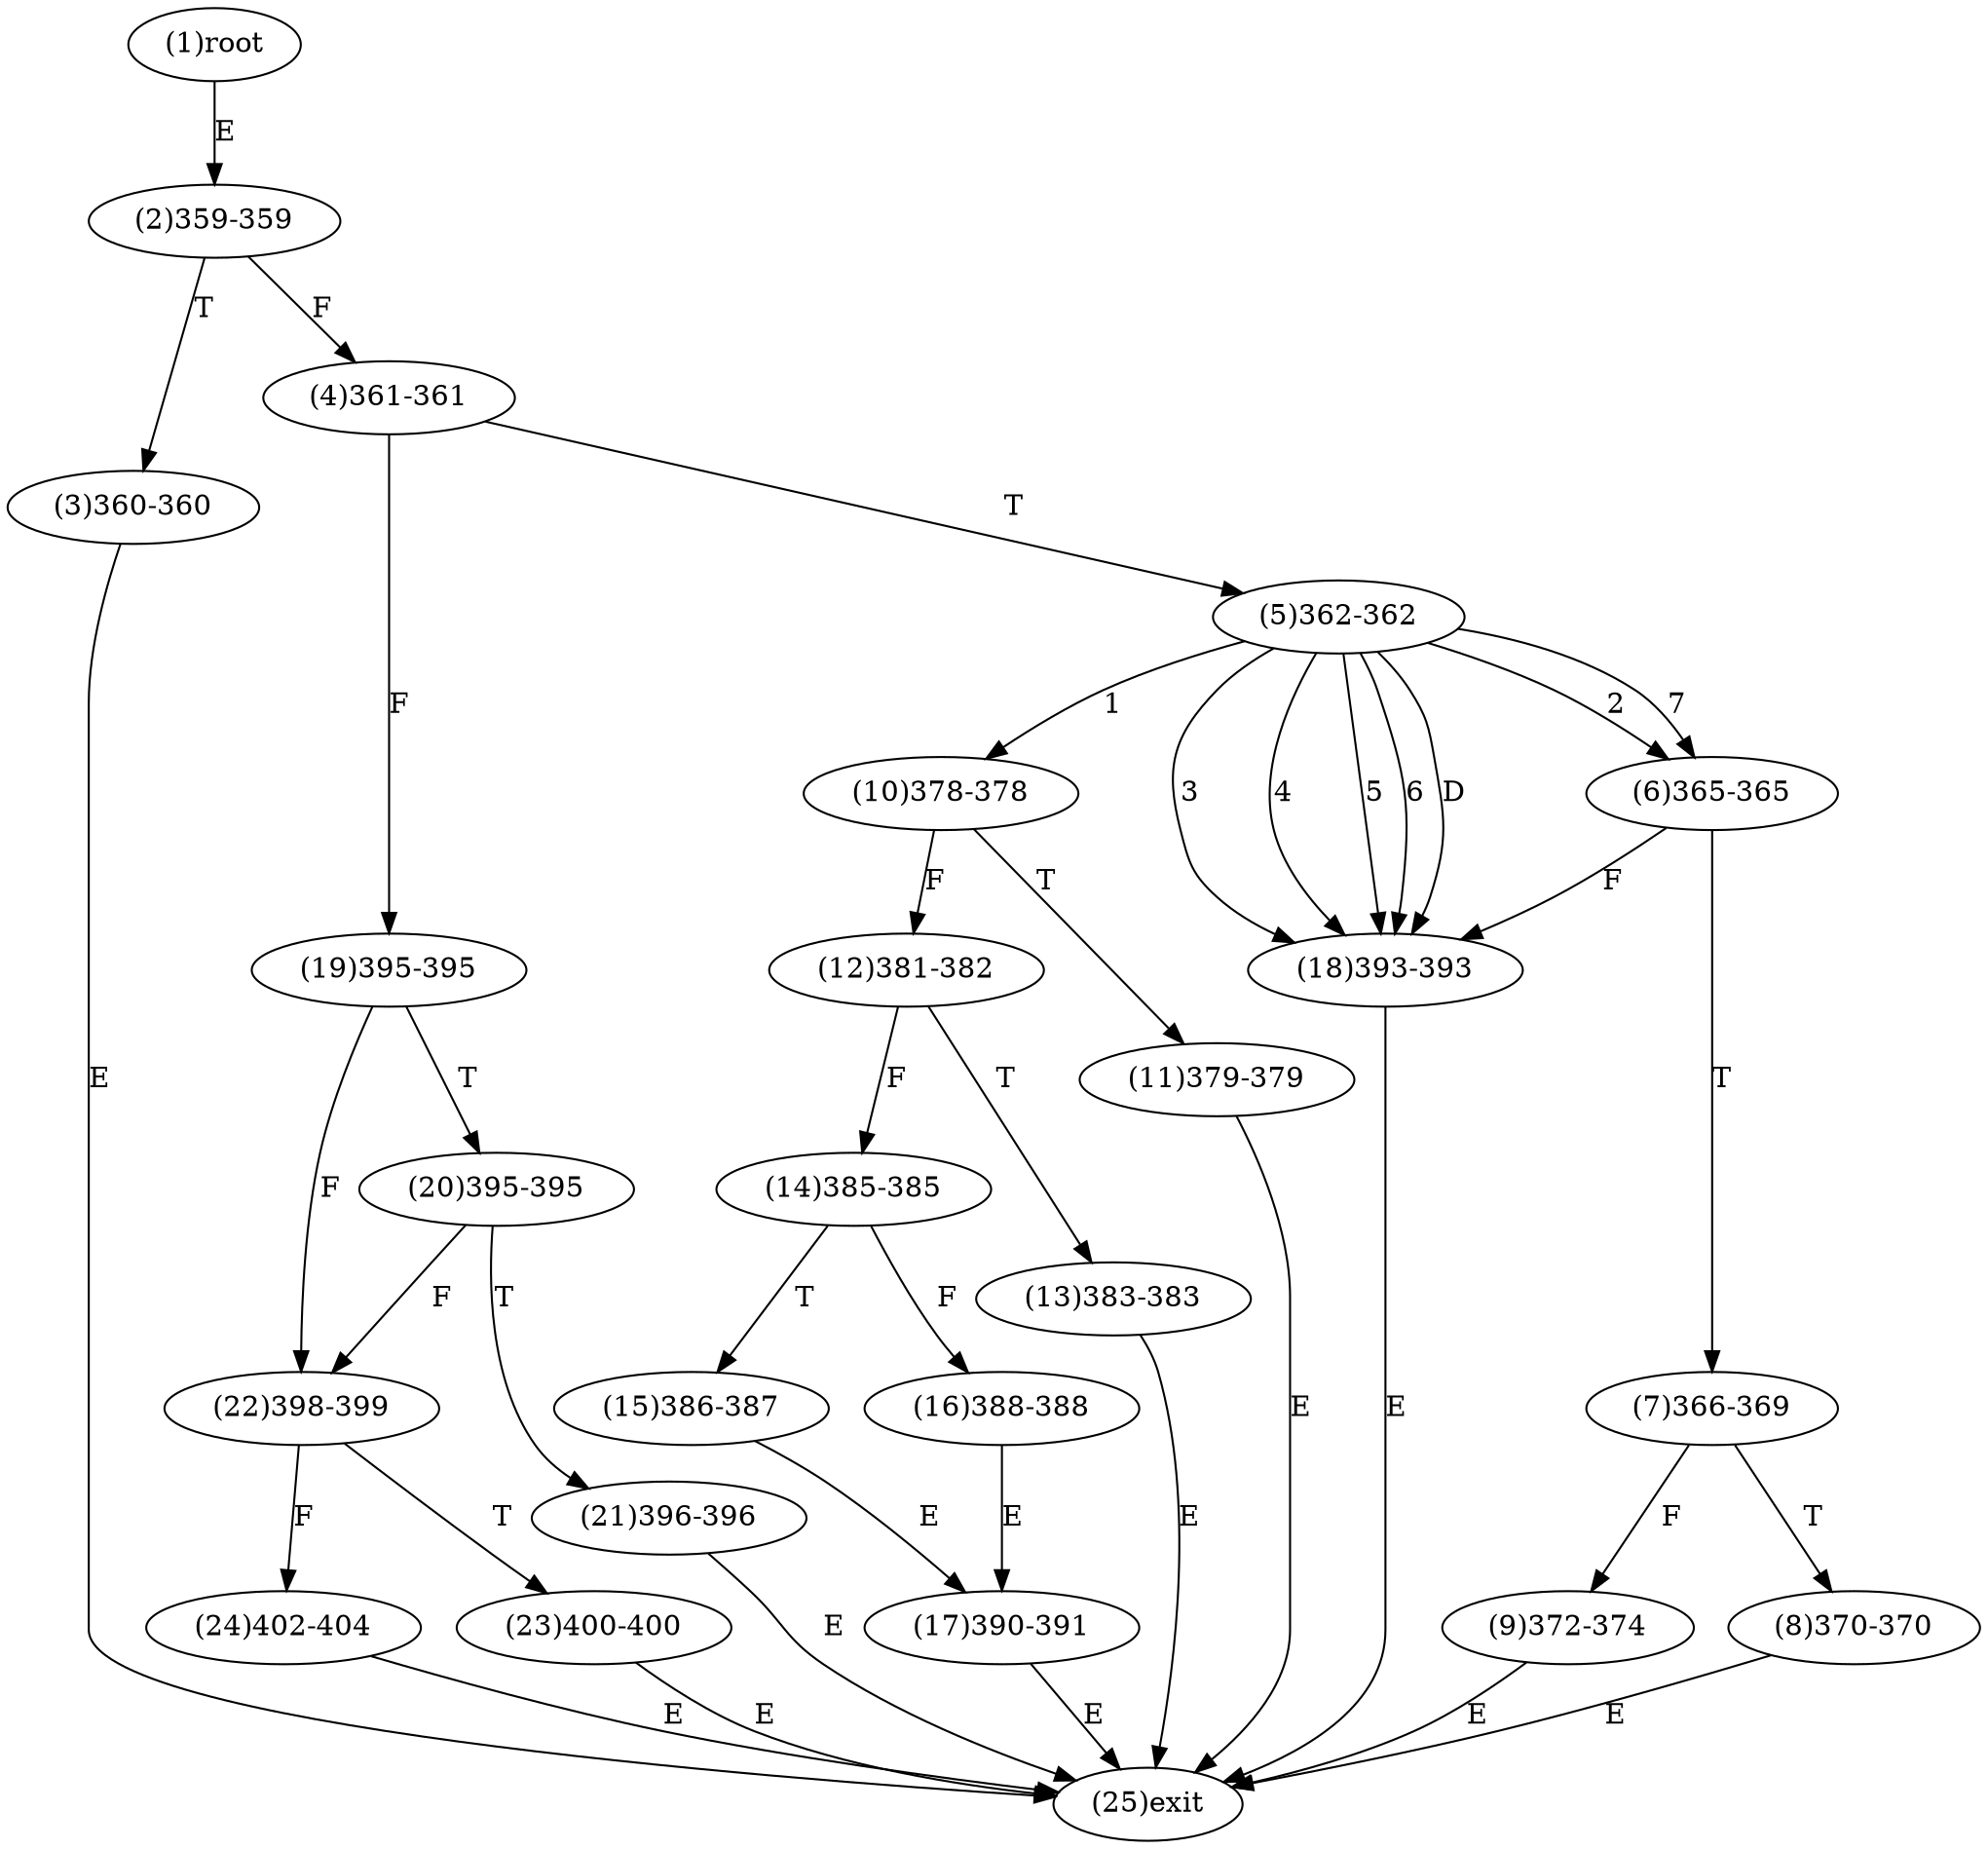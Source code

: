digraph "" { 
1[ label="(1)root"];
2[ label="(2)359-359"];
3[ label="(3)360-360"];
4[ label="(4)361-361"];
5[ label="(5)362-362"];
6[ label="(6)365-365"];
7[ label="(7)366-369"];
8[ label="(8)370-370"];
9[ label="(9)372-374"];
10[ label="(10)378-378"];
11[ label="(11)379-379"];
12[ label="(12)381-382"];
13[ label="(13)383-383"];
14[ label="(14)385-385"];
15[ label="(15)386-387"];
17[ label="(17)390-391"];
16[ label="(16)388-388"];
19[ label="(19)395-395"];
18[ label="(18)393-393"];
21[ label="(21)396-396"];
20[ label="(20)395-395"];
23[ label="(23)400-400"];
22[ label="(22)398-399"];
25[ label="(25)exit"];
24[ label="(24)402-404"];
1->2[ label="E"];
2->4[ label="F"];
2->3[ label="T"];
3->25[ label="E"];
4->19[ label="F"];
4->5[ label="T"];
5->10[ label="1"];
5->6[ label="2"];
5->18[ label="3"];
5->18[ label="4"];
5->18[ label="5"];
5->18[ label="6"];
5->6[ label="7"];
5->18[ label="D"];
6->18[ label="F"];
6->7[ label="T"];
7->9[ label="F"];
7->8[ label="T"];
8->25[ label="E"];
9->25[ label="E"];
10->12[ label="F"];
10->11[ label="T"];
11->25[ label="E"];
12->14[ label="F"];
12->13[ label="T"];
13->25[ label="E"];
14->16[ label="F"];
14->15[ label="T"];
15->17[ label="E"];
16->17[ label="E"];
17->25[ label="E"];
18->25[ label="E"];
19->22[ label="F"];
19->20[ label="T"];
20->22[ label="F"];
20->21[ label="T"];
21->25[ label="E"];
22->24[ label="F"];
22->23[ label="T"];
23->25[ label="E"];
24->25[ label="E"];
}